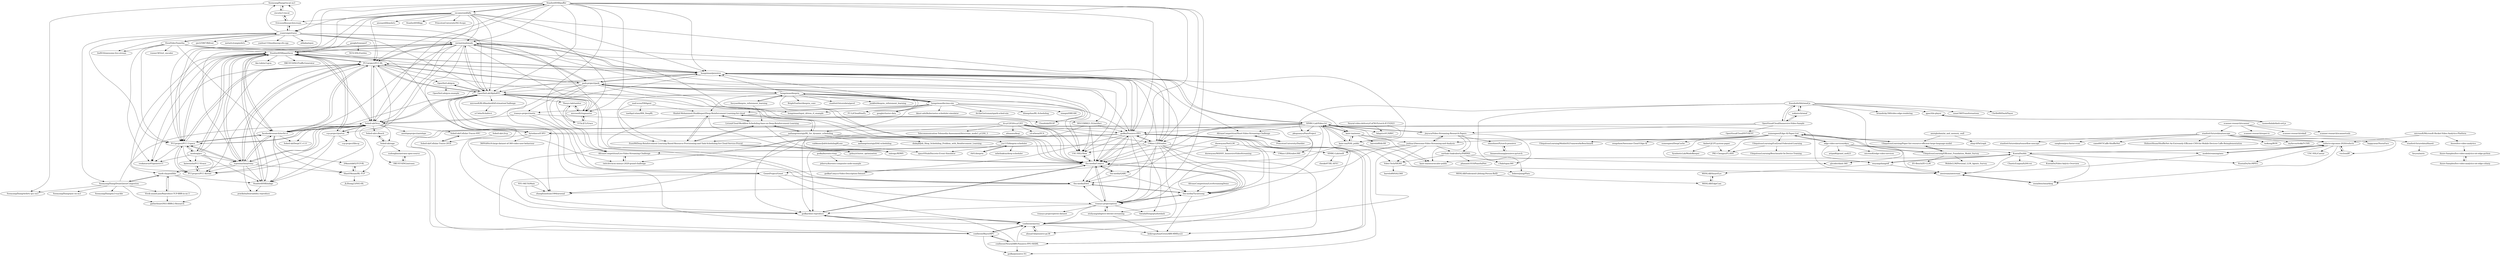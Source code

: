 digraph G {
"ravinet/mahimahi" -> "StanfordSNR/pantheon"
"ravinet/mahimahi" -> "PCCproject/PCC-RL"
"ravinet/mahimahi" -> "hongzimao/pensieve"
"ravinet/mahimahi" -> "OpenNetLab/AlphaRTC"
"ravinet/mahimahi" -> "Soheil-ab/Orca"
"ravinet/mahimahi" -> "microsoft/ringmaster"
"ravinet/mahimahi" -> "facebookresearch/mvfst-rl"
"ravinet/mahimahi" -> "SIGCOMM21-5G/artifact"
"ravinet/mahimahi" -> "ccp-project/portus"
"ravinet/mahimahi" -> "PCCproject/PCC-Uspace"
"ravinet/mahimahi" -> "park-project/park"
"ravinet/mahimahi" -> "tcpexmachina/remy"
"ravinet/mahimahi" -> "USC-NSL/Oboe"
"ravinet/mahimahi" -> "godka/Pensieve-PPO"
"ravinet/mahimahi" -> "bytedance/E3PO"
"godka/kurento-rtmp" -> "jehervy/kurento-composite-node-example"
"godka/kurento-rtmp" -> "thu-media/Comyco"
"yuanrongxi/razor" -> "OpenNetLab/AlphaRTC"
"yuanrongxi/razor" -> "qw225967/Bifrost"
"yuanrongxi/razor" -> "EricssonResearch/scream"
"yuanrongxi/razor" -> "SoonyangZhang/rmcat-ns3"
"yuanrongxi/razor" -> "metartc/yangwebrtc" ["e"=1]
"yuanrongxi/razor" -> "SoonyangZhang/DrainQueueCongestion"
"yuanrongxi/razor" -> "PCCproject/PCC-RL"
"yuanrongxi/razor" -> "PCCproject/PCC-Uspace"
"yuanrongxi/razor" -> "ravinet/mahimahi"
"yuanrongxi/razor" -> "liwf616/awesome-live-stream" ["e"=1]
"yuanrongxi/razor" -> "yanhua133/mediasoup-sfu-cpp" ["e"=1]
"yuanrongxi/razor" -> "alibaba/xquic" ["e"=1]
"yuanrongxi/razor" -> "thu-media/Comyco"
"yuanrongxi/razor" -> "thu-media/Zwei"
"yuanrongxi/razor" -> "KwaiVideoTeam/las"
"excamera/alfalfa" -> "hongzimao/pensieve"
"excamera/alfalfa" -> "OpenNetLab/AlphaRTC"
"excamera/alfalfa" -> "StanfordSNR/puffer"
"excamera/alfalfa" -> "ravinet/mahimahi"
"excamera/alfalfa" -> "aisouard/libwebrtc" ["e"=1]
"excamera/alfalfa" -> "yuanrongxi/razor"
"excamera/alfalfa" -> "StanfordSNR/pantheon"
"excamera/alfalfa" -> "Soheil-ab/Orca"
"excamera/alfalfa" -> "StanfordSNR/gg" ["e"=1]
"excamera/alfalfa" -> "UMass-LIDS/sabre"
"excamera/alfalfa" -> "PCCproject/PCC-RL"
"excamera/alfalfa" -> "PCCproject/PCC-Uspace"
"excamera/alfalfa" -> "microsoft/ringmaster"
"excamera/alfalfa" -> "EricssonResearch/scream"
"excamera/alfalfa" -> "PrincetonUniversity/NG-Scope" ["e"=1]
"SoonyangZhang/DrainQueueCongestion" -> "SoonyangZhang/ns3-tcp-bbr"
"SoonyangZhang/DrainQueueCongestion" -> "Vivek-anand-jain/Reproduce-TCP-BBR-in-ns-3"
"SoonyangZhang/DrainQueueCongestion" -> "mark-claypool/bbr"
"SoonyangZhang/DrainQueueCongestion" -> "SoonyangZhang/quic-on-ns3" ["e"=1]
"SoonyangZhang/DrainQueueCongestion" -> "Soheil-ab/Orca"
"SoonyangZhang/DrainQueueCongestion" -> "gatherheart/NS3-BBRv2-Research"
"SoonyangZhang/DrainQueueCongestion" -> "SoonyangZhang/webrtc-gcc-ns3"
"SINRG-Lab/Video-Lit" -> "kaist-ina/nemo"
"SINRG-Lab/Video-Lit" -> "jinyucn/Video-Streaming-Research-Papers"
"SINRG-Lab/Video-Lit" -> "pkuguanyu/PanoProject"
"SINRG-Lab/Video-Lit" -> "kaist-ina/NAS_public"
"SINRG-Lab/Video-Lit" -> "awstream/awstream"
"SINRG-Lab/Video-Lit" -> "godka/Pensieve-PPO"
"SINRG-Lab/Video-Lit" -> "hongzimao/pensieve"
"SINRG-Lab/Video-Lit" -> "Video-Tech/SR360"
"SINRG-Lab/Video-Lit" -> "AItransCompetition/Short-Video-Streaming-Challenge"
"SINRG-Lab/Video-Lit" -> "AdaptiveVC/SRVC"
"SINRG-Lab/Video-Lit" -> "UMass-LIDS/sabre"
"SINRG-Lab/Video-Lit" -> "junhua-l/Awesome-Video-Streaming-and-Analysis"
"SINRG-Lab/Video-Lit" -> "thu-media/Tiyuntsong"
"SINRG-Lab/Video-Lit" -> "thu-media/Comyco"
"SINRG-Lab/Video-Lit" -> "confiwent/BayesMPC"
"park-project/park" -> "PCCproject/PCC-RL"
"park-project/park" -> "hongzimao/decima-sim"
"park-project/park" -> "hongzimao/input_driven_rl_example"
"park-project/park" -> "thu-media/Comyco"
"park-project/park" -> "hongzimao/pensieve"
"park-project/park" -> "facebookresearch/mvfst-rl"
"park-project/park" -> "godka/Pensieve-PPO"
"park-project/park" -> "Soheil-ab/Orca"
"park-project/park" -> "ravinet/mahimahi"
"park-project/park" -> "StanfordSNR/pantheon"
"park-project/park" -> "transys-project/metis"
"park-project/park" -> "OpenNetLab/AlphaRTC"
"park-project/park" -> "USC-NSL/Oboe"
"park-project/park" -> "hongzimao/deeprm"
"park-project/park" -> "AItransCompetition/Live-Video-Streaming-Challenge"
"StanfordSNR/puffer" -> "hongzimao/pensieve"
"StanfordSNR/puffer" -> "StanfordSNR/pantheon"
"StanfordSNR/puffer" -> "ravinet/mahimahi"
"StanfordSNR/puffer" -> "PCCproject/PCC-RL"
"StanfordSNR/puffer" -> "OpenNetLab/AlphaRTC"
"StanfordSNR/puffer" -> "thu-media/Comyco"
"StanfordSNR/puffer" -> "yuanrongxi/razor"
"StanfordSNR/puffer" -> "excamera/alfalfa"
"StanfordSNR/puffer" -> "UMass-LIDS/sabre"
"StanfordSNR/puffer" -> "microsoft/ringmaster"
"StanfordSNR/puffer" -> "Soheil-ab/Orca"
"StanfordSNR/puffer" -> "PCCproject/PCC-Uspace"
"StanfordSNR/puffer" -> "AItransCompetition/Live-Video-Streaming-Challenge"
"StanfordSNR/puffer" -> "godka/Pensieve-PPO"
"StanfordSNR/puffer" -> "transys-project/pitree"
"vaibkumr/JobSchedulingRLenv" -> "spaceVStab/Discrete-Event-Simulator"
"SoonyangZhang/rmcat-ns3" -> "cisco/ns3-rmcat"
"SoonyangZhang/rmcat-ns3" -> "SoonyangZhang/webrtc-gcc-ns3"
"PCCproject/PCC-Kernel" -> "PCCproject/PCC-Uspace"
"PCCproject/PCC-Kernel" -> "kaiwenzha/PCC-Vivace"
"fraunhoferhhi/omaf.js" -> "nokiatech/omaf"
"fraunhoferhhi/omaf.js" -> "OpenVisualCloud/Immersive-Video-Sample"
"fraunhoferhhi/omaf.js" -> "briandicky/360video-edge-rendering" ["e"=1]
"fraunhoferhhi/omaf.js" -> "gpac/tile-player"
"fraunhoferhhi/omaf.js" -> "yjlcoder/dash-360"
"fraunhoferhhi/omaf.js" -> "pkuguanyu/PanoProject"
"fraunhoferhhi/omaf.js" -> "xmar/360Transformations" ["e"=1]
"fraunhoferhhi/omaf.js" -> "Chrille89/DashPlayer"
"fraunhoferhhi/omaf.js" -> "federerjiang/Plato" ["e"=1]
"mark-claypool/bbr" -> "Vivek-anand-jain/Reproduce-TCP-BBR-in-ns-3"
"mark-claypool/bbr" -> "SoonyangZhang/DrainQueueCongestion"
"mark-claypool/bbr" -> "StanfordSNR/indigo"
"mark-claypool/bbr" -> "gatherheart/NS3-BBRv2-Research"
"itu-p1203/itu-p1203" -> "twitchtv/acm-mmsys-2020-grand-challenge"
"itu-p1203/itu-p1203" -> "thu-media/Comyco"
"itu-p1203/itu-p1203" -> "Telecommunication-Telemedia-Assessment/bitstream_mode3_p1204_3" ["e"=1]
"itu-p1203/itu-p1203" -> "UMass-LIDS/sabre"
"itu-p1203/itu-p1203" -> "thu-media/Tiyuntsong"
"itu-p1203/itu-p1203" -> "confiwent/BayesMPC"
"itu-p1203/itu-p1203" -> "USC-NSL/Oboe"
"itu-p1203/itu-p1203" -> "godka/Pensieve-PPO"
"itu-p1203/itu-p1203" -> "zduanmu/ksqi"
"itu-p1203/itu-p1203" -> "cd-athena/VCA" ["e"=1]
"liucyao/deeprm_reforement_learning" -> "hongzimao/deeprm"
"liucyao/deeprm_reforement_learning" -> "Livioni/Cloud-Workflow-Scheduling-base-on-Deep-Reinforcement-Learning"
"AItransCompetition/LiveStreamingDemo" -> "thu-media/Tiyuntsong"
"modong/pcc" -> "PCCproject/PCC-Uspace"
"modong/pcc" -> "PCCproject/PCC-Kernel"
"modong/pcc" -> "kaiwenzha/PCC-Vivace"
"modong/pcc" -> "venkatarun95/genericCC"
"modong/pcc" -> "StanfordSNR/pantheon"
"modong/pcc" -> "StanfordSNR/indigo"
"modong/pcc" -> "tcpexmachina/remy"
"modong/pcc" -> "PCCproject/PCC-RL"
"cisco/ns3-rmcat" -> "SoonyangZhang/rmcat-ns3"
"cisco/ns3-rmcat" -> "EricssonResearch/scream"
"shinshiner/Pytorch-pensieve" -> "linnaeushuang/pensieve-pytorch"
"ccp-project/portus" -> "ccp-project/libccp"
"ccp-project/portus" -> "StanfordSNR/pantheon"
"ccp-project/portus" -> "StanfordSNR/indigo"
"ccp-project/portus" -> "PCCproject/PCC-Kernel"
"ccp-project/portus" -> "Soheil-ab/Orca"
"nokiatech/omaf" -> "fraunhoferhhi/omaf.js"
"nokiatech/omaf" -> "OpenVisualCloud/Immersive-Video-Sample"
"thu-media/QARC" -> "thu-media/Tiyuntsong"
"thu-media/QARC" -> "thu-media/Comyco"
"thu-media/QARC" -> "thu-media/Zwei"
"thu-media/Tiyuntsong" -> "thu-media/Comyco"
"thu-media/Tiyuntsong" -> "thu-media/Zwei"
"thu-media/Tiyuntsong" -> "bekiroguzhan/GreenABR-MMSys22"
"thu-media/Tiyuntsong" -> "transys-project/pitree"
"thu-media/Comyco" -> "godka/oboe-reproduce"
"thu-media/Comyco" -> "thu-media/Tiyuntsong"
"thu-media/Comyco" -> "thu-media/Zwei"
"thu-media/Comyco" -> "godka/Pensieve-PPO"
"thu-media/Comyco" -> "transys-project/pitree"
"thu-media/Comyco" -> "godka/Comyco-Video-Description-Dataset"
"thu-media/Comyco" -> "USC-NSL/Oboe"
"thu-media/Comyco" -> "thu-media/QARC"
"kaiwenzha/PCC-Vivace" -> "PCCproject/PCC-Kernel"
"PCCproject/PCC-Uspace" -> "PCCproject/PCC-RL"
"PCCproject/PCC-Uspace" -> "PCCproject/PCC-Kernel"
"PCCproject/PCC-Uspace" -> "StanfordSNR/pantheon"
"PCCproject/PCC-Uspace" -> "Soheil-ab/Orca"
"PCCproject/PCC-Uspace" -> "modong/pcc"
"PCCproject/PCC-Uspace" -> "venkatarun95/genericCC"
"PCCproject/PCC-Uspace" -> "facebookresearch/mvfst-rl"
"PCCproject/PCC-Uspace" -> "kaiwenzha/PCC-Vivace"
"PCCproject/PCC-Uspace" -> "tcpexmachina/remy"
"Video-Tech/SR360" -> "federerjiang/Plato" ["e"=1]
"Video-Tech/SR360" -> "barrelo89/SALI360"
"stanford-futuredata/blazeit" -> "favyen/miris"
"NYU-METS/Main" -> "zhanghuanhuan1994/arsenal"
"NYU-METS/Main" -> "godka/oboe-reproduce"
"USC-NSL/Oboe" -> "thu-media/Comyco"
"rh01/deeprm" -> "yxc135/deeprm-scheduler"
"AItransCompetition/Live-Video-Streaming-Challenge" -> "twitchtv/acm-mmsys-2020-grand-challenge"
"AItransCompetition/Live-Video-Streaming-Challenge" -> "thu-media/Comyco"
"viscloud/ff" -> "reducto-sigcomm-2020/reducto"
"UMass-LIDS/sabre" -> "godka/Pensieve-PPO"
"UMass-LIDS/sabre" -> "USC-NSL/Oboe"
"UMass-LIDS/sabre" -> "thu-media/Comyco"
"UMass-LIDS/sabre" -> "bekiroguzhan/GreenABR-MMSys22"
"UMass-LIDS/sabre" -> "AItransCompetition/Live-Video-Streaming-Challenge"
"UMass-LIDS/sabre" -> "UMass-LIDS/sabre360"
"UMass-LIDS/sabre" -> "thu-media/Tiyuntsong"
"UMass-LIDS/sabre" -> "transys-project/pitree"
"UMass-LIDS/sabre" -> "ntsliyang/adaptive-bitrate-streaming"
"UMass-LIDS/sabre" -> "thu-media/Zwei"
"UMass-LIDS/sabre" -> "godka/oboe-reproduce"
"UMass-LIDS/sabre" -> "confiwent/merina"
"transys-project/pitree" -> "thu-media/Tiyuntsong"
"transys-project/pitree" -> "godka/oboe-reproduce"
"transys-project/pitree" -> "transys-project/pitree-dataset"
"transys-project/pitree" -> "thu-media/Comyco"
"transys-project/pitree" -> "confiwent/merina"
"transys-project/pitree" -> "ntsliyang/adaptive-bitrate-streaming"
"transys-project/pitree" -> "thu-media/Zwei"
"transys-project/pitree" -> "SatadalSengupta/hotdash"
"Vivek-anand-jain/Reproduce-TCP-BBR-in-ns-3" -> "gatherheart/NS3-BBRv2-Research"
"Vivek-anand-jain/Reproduce-TCP-BBR-in-ns-3" -> "mark-claypool/bbr"
"PCCproject/PCC-RL" -> "Soheil-ab/Orca"
"PCCproject/PCC-RL" -> "StanfordSNR/pantheon"
"PCCproject/PCC-RL" -> "PCCproject/PCC-Uspace"
"PCCproject/PCC-RL" -> "StanfordSNR/indigo"
"PCCproject/PCC-RL" -> "facebookresearch/mvfst-rl"
"PCCproject/PCC-RL" -> "OpenNetLab/AlphaRTC"
"PCCproject/PCC-RL" -> "PCCproject/PCC-Kernel"
"PCCproject/PCC-RL" -> "tcpexmachina/remy"
"PCCproject/PCC-RL" -> "ravinet/mahimahi"
"PCCproject/PCC-RL" -> "park-project/park"
"PCCproject/PCC-RL" -> "Sharif-Rezaie/RL-TCP"
"PCCproject/PCC-RL" -> "hongzimao/pensieve"
"PCCproject/PCC-RL" -> "thu-media/Comyco"
"PCCproject/PCC-RL" -> "venkatarun95/genericCC"
"PCCproject/PCC-RL" -> "OpenNetLab/gym"
"awstream/awstream" -> "zxxia/benchmarking"
"kaist-ina/NAS_public" -> "kaist-ina/nemo"
"kaist-ina/NAS_public" -> "kaist-ina/neuroscaler-public"
"kaist-ina/NAS_public" -> "awstream/awstream"
"kaist-ina/NAS_public" -> "thu-media/Comyco"
"kaist-ina/NAS_public" -> "SINRG-Lab/Video-Lit"
"Soheil-ab/c2tcp" -> "Soheil-ab/Cellular-Traces-2018"
"Soheil-ab/Cellular-Traces-2018" -> "Soheil-ab/Cellular-Traces-NYC"
"ntsliyang/adaptive-bitrate-streaming" -> "transys-project/pitree"
"ntsliyang/adaptive-bitrate-streaming" -> "bekiroguzhan/GreenABR-MMSys22"
"pkuguanyu/PanoProject" -> "UMass-LIDS/sabre360"
"KuntaiDu/dds" -> "reducto-sigcomm-2020/reducto"
"KuntaiDu/dds" -> "KuntaiDu/AccMPEG"
"KuntaiDu/dds" -> "zxxia/benchmarking"
"KuntaiDu/dds" -> "awstream/awstream"
"KuntaiDu/dds" -> "KuntaiDu/Video-Aalytic-Overview"
"KuntaiDu/dds" -> "wuyangzhang/elf"
"KuntaiDu/dds" -> "ChaoticEnigma/h264-roi"
"KuntaiDu/dds" -> "kaist-ina/neuroscaler-public"
"zxxia/benchmarking" -> "awstream/awstream"
"google/transperf" -> "NUS-SNL/Gordon"
"google/transperf" -> "StanfordSNR/pantheon"
"KwaiVideoTeam/las" -> "StanfordSNR/pantheon"
"KwaiVideoTeam/las" -> "venkatarun95/genericCC"
"KwaiVideoTeam/las" -> "PCCproject/PCC-Uspace"
"KwaiVideoTeam/las" -> "liwf616/awesome-live-stream" ["e"=1]
"KwaiVideoTeam/las" -> "twitchtv/acm-mmsys-2020-grand-challenge"
"KwaiVideoTeam/las" -> "yuanrongxi/razor"
"KwaiVideoTeam/las" -> "UMass-LIDS/sabre"
"KwaiVideoTeam/las" -> "facebookresearch/mvfst-rl"
"KwaiVideoTeam/las" -> "runner365/srt_encoder" ["e"=1]
"EricssonResearch/scream" -> "cisco/ns3-rmcat"
"EricssonResearch/scream" -> "yuanrongxi/razor"
"EricssonResearch/scream" -> "SoonyangZhang/rmcat-ns3"
"EricssonResearch/scream" -> "OpenNetLab/AlphaRTC"
"facebookresearch/mvfst-rl" -> "StanfordSNR/pantheon"
"facebookresearch/mvfst-rl" -> "Soheil-ab/Orca"
"facebookresearch/mvfst-rl" -> "PCCproject/PCC-RL"
"facebookresearch/mvfst-rl" -> "20kaushik02/TCP-RL"
"facebookresearch/mvfst-rl" -> "PCCproject/PCC-Uspace"
"facebookresearch/mvfst-rl" -> "Soheil-ab/DeepCC.v1.0"
"facebookresearch/mvfst-rl" -> "Sharif-Rezaie/RL-TCP"
"facebookresearch/mvfst-rl" -> "StanfordSNR/indigo"
"facebookresearch/mvfst-rl" -> "tcpexmachina/remy"
"thu-media/Zwei" -> "thu-media/Tiyuntsong"
"thu-media/Zwei" -> "zhanghuanhuan1994/arsenal"
"Sharif-Rezaie/RL-TCP" -> "20kaushik02/TCP-RL"
"Sharif-Rezaie/RL-TCP" -> "JLZhong23/NS3-RL"
"Shahid-Mohammed-Shaikbepari/Deep-Reinforcement-Learning-for-cloud" -> "Zuox99/Deep-Reinforcement-Learning-Based-Resource-Provisioning-and-Task-Scheduling-for-Cloud-Service-Provid"
"Shahid-Mohammed-Shaikbepari/Deep-Reinforcement-Learning-for-cloud" -> "Livioni/Cloud-Workflow-Scheduling-base-on-Deep-Reinforcement-Learning"
"Shahid-Mohammed-Shaikbepari/Deep-Reinforcement-Learning-for-cloud" -> "zahragc/RDWS"
"Shahid-Mohammed-Shaikbepari/Deep-Reinforcement-Learning-for-cloud" -> "nathangrinsztajn/RL_for_dynamic_scheduling"
"Shahid-Mohammed-Shaikbepari/Deep-Reinforcement-Learning-for-cloud" -> "gohsyi/cluster_optimization"
"Shahid-Mohammed-Shaikbepari/Deep-Reinforcement-Learning-for-cloud" -> "Cloudslab/DLSF" ["e"=1]
"godka/Pensieve-PPO" -> "godka/oboe-reproduce"
"godka/Pensieve-PPO" -> "thu-media/Comyco"
"godka/Pensieve-PPO" -> "thu-media/Zwei"
"godka/Pensieve-PPO" -> "confiwent/merina"
"godka/Pensieve-PPO" -> "ahmad-hl/pensieve-py38"
"godka/Pensieve-PPO" -> "confiwent/NeuralABR-Pensieve-PPO-MAML"
"godka/Pensieve-PPO" -> "UMass-LIDS/sabre"
"godka/Pensieve-PPO" -> "USC-NSL/Oboe"
"godka/Pensieve-PPO" -> "confiwent/BayesMPC"
"godka/Pensieve-PPO" -> "zhanghuanhuan1994/arsenal"
"godka/Pensieve-PPO" -> "godka/Comyco-Video-Description-Dataset"
"godka/Pensieve-PPO" -> "godka/pensieve-5G"
"godka/Pensieve-PPO" -> "transys-project/pitree"
"godka/Pensieve-PPO" -> "thu-media/Tiyuntsong"
"godka/Pensieve-PPO" -> "SatadalSengupta/hotdash"
"Soheil-ab/Cellular-Traces-NYC" -> "Soheil-ab/Cellular-Traces-2018"
"Soheil-ab/Orca" -> "PCCproject/PCC-RL"
"Soheil-ab/Orca" -> "StanfordSNR/pantheon"
"Soheil-ab/Orca" -> "facebookresearch/mvfst-rl"
"Soheil-ab/Orca" -> "PCCproject/PCC-Uspace"
"Soheil-ab/Orca" -> "Soheil-ab/DeepCC.v1.0"
"Soheil-ab/Orca" -> "Soheil-ab/sage"
"Soheil-ab/Orca" -> "Soheil-ab/ccBench"
"Soheil-ab/Orca" -> "tcpexmachina/remy"
"Soheil-ab/Orca" -> "StanfordSNR/indigo"
"Soheil-ab/Orca" -> "PCCproject/PCC-Kernel"
"Soheil-ab/Orca" -> "Soheil-ab/Cellular-Traces-NYC"
"Soheil-ab/Orca" -> "OpenNetLab/AlphaRTC"
"Soheil-ab/Orca" -> "antelopeproject/antelope"
"Soheil-ab/Orca" -> "ccp-project/portus"
"hongzimao/decima-sim" -> "park-project/park"
"hongzimao/decima-sim" -> "hongzimao/deeprm"
"hongzimao/decima-sim" -> "FC-Li/CloudSimPy" ["e"=1]
"hongzimao/decima-sim" -> "nathangrinsztajn/RL_for_dynamic_scheduling"
"hongzimao/decima-sim" -> "hkust-adsl/kubernetes-scheduler-simulator" ["e"=1]
"hongzimao/decima-sim" -> "ArchieGertsman/spark-sched-sim" ["e"=1]
"hongzimao/decima-sim" -> "Cloudslab/DLSF" ["e"=1]
"hongzimao/decima-sim" -> "hliangzhao/RL-Scheduling"
"hongzimao/decima-sim" -> "hongzimao/input_driven_rl_example"
"hongzimao/decima-sim" -> "xiangni/DREAM"
"hongzimao/decima-sim" -> "google/cluster-data" ["e"=1]
"hongzimao/decima-sim" -> "transys-project/metis"
"hongzimao/decima-sim" -> "Shahid-Mohammed-Shaikbepari/Deep-Reinforcement-Learning-for-cloud"
"hongzimao/decima-sim" -> "hongzimao/pensieve"
"microsoft/Microsoft-Rocket-Video-Analytics-Platform" -> "Azure/live-video-analytics"
"microsoft/Microsoft-Rocket-Video-Analytics-Platform" -> "reducto-sigcomm-2020/reducto"
"linnaeushuang/pensieve-pytorch" -> "shinshiner/Pytorch-pensieve"
"yxc135/deeprm-scheduler" -> "rh01/deeprm"
"yxc135/deeprm-scheduler" -> "spaceVStab/Discrete-Event-Simulator"
"yxc135/deeprm-scheduler" -> "mfatihaktas/deep-scheduler"
"kaist-ina/nemo" -> "kaist-ina/NAS_public"
"kaist-ina/nemo" -> "SINRG-Lab/Video-Lit"
"kaist-ina/nemo" -> "kaist-ina/neuroscaler-public"
"kaist-ina/nemo" -> "reducto-sigcomm-2020/reducto"
"kaist-ina/nemo" -> "barrelo89/dcSR"
"OpenVisualCloud/Immersive-Video-Sample" -> "nokiatech/omaf"
"OpenVisualCloud/Immersive-Video-Sample" -> "fraunhoferhhi/omaf.js"
"OpenVisualCloud/Immersive-Video-Sample" -> "jinyucn/Video-Streaming-Research-Papers"
"OpenVisualCloud/Immersive-Video-Sample" -> "bytedance/E3PO"
"OpenVisualCloud/Immersive-Video-Sample" -> "OpenVisualCloud/SVT-HEVC" ["e"=1]
"twitchtv/acm-mmsys-2020-grand-challenge" -> "AItransCompetition/Live-Video-Streaming-Challenge"
"modelstreaming/ams" -> "awstream/awstream"
"modelstreaming/ams" -> "reducto-sigcomm-2020/reducto"
"reducto-sigcomm-2020/reducto" -> "KuntaiDu/dds"
"reducto-sigcomm-2020/reducto" -> "viscloud/ff"
"reducto-sigcomm-2020/reducto" -> "modelstreaming/ams"
"reducto-sigcomm-2020/reducto" -> "KuntaiDu/AccMPEG"
"reducto-sigcomm-2020/reducto" -> "USC-NSL/Caesar"
"reducto-sigcomm-2020/reducto" -> "zxxia/benchmarking"
"Azure/live-video-analytics" -> "Azure-Samples/live-video-analytics-iot-edge-python"
"sarthak-chakraborty/PARIMA" -> "phananh1010/PanoSalNet" ["e"=1]
"sarthak-chakraborty/PARIMA" -> "yjlcoder/dash-360"
"sarthak-chakraborty/PARIMA" -> "c3lab/tapas360"
"sarthak-chakraborty/PARIMA" -> "Video-Tech/SR360"
"transys-project/metis" -> "transys-project/pitree"
"transys-project/metis" -> "Soheil-ab/Orca"
"transys-project/metis" -> "GenetProject/Genet"
"transys-project/metis" -> "SIGCOMM21-5G/artifact"
"Azure-Samples/live-video-analytics-iot-edge-python" -> "Azure-Samples/live-video-analytics-iot-edge-csharp"
"Azure-Samples/live-video-analytics-iot-edge-csharp" -> "Azure-Samples/live-video-analytics-iot-edge-python"
"xumengwei/Edge-AI-Paper-List" -> "UbiquitousLearning/Paper-list-resource-efficient-large-language-model"
"xumengwei/Edge-AI-Paper-List" -> "UbiquitousLearning/End2end-Federated-Learning"
"xumengwei/Edge-AI-Paper-List" -> "edge-video-services/ekya"
"xumengwei/Edge-AI-Paper-List" -> "wuyangzhang/elf"
"xumengwei/Edge-AI-Paper-List" -> "UbiquitousLearning/MobileDLFrameworksBenchmark"
"xumengwei/Edge-AI-Paper-List" -> "UbiquitousLearning/Efficient_Foundation_Model_Survey"
"xumengwei/Edge-AI-Paper-List" -> "junhua-l/Awesome-Video-Streaming-and-Analysis"
"xumengwei/Edge-AI-Paper-List" -> "PKU-Chengxu/FLASH"
"xumengwei/Edge-AI-Paper-List" -> "swagshaw/Awesome-Cloud-Edge-AI"
"xumengwei/Edge-AI-Paper-List" -> "xumengwei/DeepCache"
"UbiquitousLearning/End2end-Federated-Learning" -> "UbiquitousLearning/Benchmark-On-Device-Training"
"UbiquitousLearning/End2end-Federated-Learning" -> "PKU-Chengxu/FLASH"
"MSNLAB/SmartEye" -> "MSNLAB/EdgeCam"
"confiwent/NeuralABR-Pensieve-PPO-MAML" -> "confiwent/BayesMPC"
"confiwent/NeuralABR-Pensieve-PPO-MAML" -> "confiwent/merina"
"confiwent/NeuralABR-Pensieve-PPO-MAML" -> "godka/pensieve-5G"
"confiwent/NeuralABR-Pensieve-PPO-MAML" -> "godka/Pensieve-PPO"
"confiwent/NeuralABR-Pensieve-PPO-MAML" -> "godka/oboe-reproduce"
"confiwent/BayesMPC" -> "confiwent/NeuralABR-Pensieve-PPO-MAML"
"confiwent/BayesMPC" -> "confiwent/merina"
"confiwent/BayesMPC" -> "godka/pensieve-5G"
"confiwent/BayesMPC" -> "godka/oboe-reproduce"
"amirgholami/ai_and_memory_wall" -> "UbiquitousLearning/Paper-list-resource-efficient-large-language-model"
"amirgholami/ai_and_memory_wall" -> "zhiqi-0/PaGraph" ["e"=1]
"jinyucn/Video-Streaming-Research-Papers" -> "junhua-l/Awesome-Video-Streaming-and-Analysis"
"jinyucn/Video-Streaming-Research-Papers" -> "SINRG-Lab/Video-Lit"
"jinyucn/Video-Streaming-Research-Papers" -> "sarthak-chakraborty/PARIMA"
"jinyucn/Video-Streaming-Research-Papers" -> "shinshiner/Pytorch-pensieve"
"jinyucn/Video-Streaming-Research-Papers" -> "kaist-ina/neuroscaler-public"
"jinyucn/Video-Streaming-Research-Papers" -> "c3lab/tapas360"
"Zuox99/Deep-Reinforcement-Learning-Based-Resource-Provisioning-and-Task-Scheduling-for-Cloud-Service-Provid" -> "Shahid-Mohammed-Shaikbepari/Deep-Reinforcement-Learning-for-cloud"
"Zuox99/Deep-Reinforcement-Learning-Based-Resource-Provisioning-and-Task-Scheduling-for-Cloud-Service-Provid" -> "zahragc/RDWS"
"Zuox99/Deep-Reinforcement-Learning-Based-Resource-Provisioning-and-Task-Scheduling-for-Cloud-Service-Provid" -> "Livioni/Cloud-Workflow-Scheduling-base-on-Deep-Reinforcement-Learning"
"Zuox99/Deep-Reinforcement-Learning-Based-Resource-Provisioning-and-Task-Scheduling-for-Cloud-Service-Provid" -> "gohsyi/cluster_optimization"
"OpenNetLab/AlphaRTC" -> "OpenNetLab/gym"
"OpenNetLab/AlphaRTC" -> "microsoft/ringmaster"
"OpenNetLab/AlphaRTC" -> "thu-media/Comyco"
"OpenNetLab/AlphaRTC" -> "godka/oboe-reproduce"
"OpenNetLab/AlphaRTC" -> "GenetProject/Genet"
"OpenNetLab/AlphaRTC" -> "PCCproject/PCC-RL"
"OpenNetLab/AlphaRTC" -> "Soheil-ab/Orca"
"OpenNetLab/AlphaRTC" -> "Thesys-lab/tambur"
"OpenNetLab/AlphaRTC" -> "zhanghuanhuan1994/arsenal"
"OpenNetLab/AlphaRTC" -> "microsoft/RL4BandwidthEstimationChallenge"
"OpenNetLab/AlphaRTC" -> "godka/Pensieve-PPO"
"OpenNetLab/AlphaRTC" -> "bytedance/E3PO"
"OpenNetLab/AlphaRTC" -> "thu-media/Zwei"
"OpenNetLab/AlphaRTC" -> "confiwent/merina"
"OpenNetLab/AlphaRTC" -> "ravinet/mahimahi"
"Neural-video-delivery/CaFM-Pytorch-ICCV2021" -> "kaist-ina/NAS_public"
"Neural-video-delivery/CaFM-Pytorch-ICCV2021" -> "AdaptiveVC/SRVC"
"nathangrinsztajn/RL_for_dynamic_scheduling" -> "Shahid-Mohammed-Shaikbepari/Deep-Reinforcement-Learning-for-cloud"
"nathangrinsztajn/RL_for_dynamic_scheduling" -> "Livioni/Cloud-Workflow-Scheduling-base-on-Deep-Reinforcement-Learning"
"nathangrinsztajn/RL_for_dynamic_scheduling" -> "zahragc/RDWS"
"nathangrinsztajn/RL_for_dynamic_scheduling" -> "nathangrinsztajn/DAG-scheduling"
"nathangrinsztajn/RL_for_dynamic_scheduling" -> "Zuox99/Deep-Reinforcement-Learning-Based-Resource-Provisioning-and-Task-Scheduling-for-Cloud-Service-Provid"
"nathangrinsztajn/RL_for_dynamic_scheduling" -> "dmksjfl/Job_Shop_Scheduling_Problem_with_Reinforcement_Learning" ["e"=1]
"nathangrinsztajn/RL_for_dynamic_scheduling" -> "yxc135/deeprm-scheduler"
"wuyangzhang/elf" -> "KuntaiDu/dds"
"wuyangzhang/elf" -> "awstream/awstream"
"wuyangzhang/elf" -> "MSNLAB/SmartEye"
"OpenNetLab/gym" -> "OpenNetLab/AlphaRTC"
"OpenNetLab/gym" -> "OpenNetLab/gym-example"
"SIGCOMM21-5G/artifact" -> "godka/oboe-reproduce"
"SIGCOMM21-5G/artifact" -> "USC-NSL/Oboe"
"SIGCOMM21-5G/artifact" -> "thu-media/Comyco"
"SIGCOMM21-5G/artifact" -> "godka/Pensieve-PPO"
"gpac/tile-player" -> "tnomedialab/dash-srd.js"
"MSNLAB/Federated-Lifelong-Person-ReID" -> "MSNLAB/EdgeCam"
"20kaushik02/TCP-RL" -> "Sharif-Rezaie/RL-TCP"
"AmberLJC/FLsystem-paper" -> "SymbioticLab/ModelKeeper" ["e"=1]
"AmberLJC/FLsystem-paper" -> "PKU-Chengxu/FLASH"
"AItransCompetition/Short-Video-Streaming-Challenge" -> "PrincetonUniversity/Dashlet"
"AItransCompetition/Short-Video-Streaming-Challenge" -> "thu-media/Comyco"
"ahmad-hl/pensieve-py38" -> "confiwent/merina"
"mail-ecnu/VMAgent" -> "Zuox99/Deep-Reinforcement-Learning-Based-Resource-Provisioning-and-Task-Scheduling-for-Cloud-Service-Provid"
"mail-ecnu/VMAgent" -> "Shahid-Mohammed-Shaikbepari/Deep-Reinforcement-Learning-for-cloud"
"mail-ecnu/VMAgent" -> "tawfiqul-islam/RM_DeepRL"
"edge-video-services/ekya" -> "modelstreaming/ams"
"edge-video-services/ekya" -> "artpad6/gemel_nsdi23" ["e"=1]
"edge-video-services/ekya" -> "microsoft/edge-video-services"
"edge-video-services/ekya" -> "awstream/awstream"
"edge-video-services/ekya" -> "wuyangzhang/elf"
"edge-video-services/ekya" -> "KuntaiDu/dds"
"edge-video-services/ekya" -> "xumengwei/Edge-AI-Paper-List"
"Livioni/Cloud-Workflow-Scheduling-base-on-Deep-Reinforcement-Learning" -> "Shahid-Mohammed-Shaikbepari/Deep-Reinforcement-Learning-for-cloud"
"Livioni/Cloud-Workflow-Scheduling-base-on-Deep-Reinforcement-Learning" -> "zahragc/RDWS"
"Livioni/Cloud-Workflow-Scheduling-base-on-Deep-Reinforcement-Learning" -> "Zuox99/Deep-Reinforcement-Learning-Based-Resource-Provisioning-and-Task-Scheduling-for-Cloud-Service-Provid"
"Livioni/Cloud-Workflow-Scheduling-base-on-Deep-Reinforcement-Learning" -> "nathangrinsztajn/RL_for_dynamic_scheduling"
"Thesys-lab/tambur" -> "microsoft/ringmaster"
"Thesys-lab/tambur" -> "UChi-JCL/Grace"
"GenetProject/Genet" -> "godka/oboe-reproduce"
"GenetProject/Genet" -> "thu-media/Zwei"
"GenetProject/Genet" -> "confiwent/merina"
"SINRG-Lab/swift" -> "chenke97/RL-AFEC"
"godka/oboe-reproduce" -> "confiwent/merina"
"godka/oboe-reproduce" -> "thu-media/Comyco"
"MSNLAB/EdgeCam" -> "MSNLAB/SmartEye"
"confiwent/merina" -> "godka/oboe-reproduce"
"confiwent/merina" -> "confiwent/BayesMPC"
"confiwent/merina" -> "bekiroguzhan/GreenABR-MMSys22"
"confiwent/merina" -> "ahmad-hl/pensieve-py38"
"StanfordSNR/pantheon" -> "Soheil-ab/Orca"
"StanfordSNR/pantheon" -> "PCCproject/PCC-RL"
"StanfordSNR/pantheon" -> "facebookresearch/mvfst-rl"
"StanfordSNR/pantheon" -> "PCCproject/PCC-Uspace"
"StanfordSNR/pantheon" -> "StanfordSNR/indigo"
"StanfordSNR/pantheon" -> "ravinet/mahimahi"
"StanfordSNR/pantheon" -> "ccp-project/portus"
"StanfordSNR/pantheon" -> "tcpexmachina/remy"
"StanfordSNR/pantheon" -> "venkatarun95/genericCC"
"StanfordSNR/pantheon" -> "PCCproject/PCC-Kernel"
"StanfordSNR/pantheon" -> "hongzimao/pensieve"
"StanfordSNR/pantheon" -> "modong/pcc"
"StanfordSNR/pantheon" -> "mark-claypool/bbr"
"StanfordSNR/pantheon" -> "tkn-tub/ns3-gym" ["e"=1]
"StanfordSNR/pantheon" -> "HKUST-SING/TrafficGenerator" ["e"=1]
"junhua-l/Awesome-Video-Streaming-and-Analysis" -> "confiwent/merina"
"junhua-l/Awesome-Video-Streaming-and-Analysis" -> "SINRG-Lab/swift"
"junhua-l/Awesome-Video-Streaming-and-Analysis" -> "jinyucn/Video-Streaming-Research-Papers"
"junhua-l/Awesome-Video-Streaming-and-Analysis" -> "transys-project/pitree"
"junhua-l/Awesome-Video-Streaming-and-Analysis" -> "sarthak-chakraborty/PARIMA"
"junhua-l/Awesome-Video-Streaming-and-Analysis" -> "Video-Tech/SR360"
"PrincetonUniversity/Dashlet" -> "AItransCompetition/Short-Video-Streaming-Challenge"
"tnomedialab/dash-srd.js" -> "gpac/tile-player"
"UbiquitousLearning/Paper-list-resource-efficient-large-language-model" -> "xumengwei/Edge-AI-Paper-List"
"UbiquitousLearning/Paper-list-resource-efficient-large-language-model" -> "UbiquitousLearning/Efficient_Foundation_Model_Survey"
"scanner-research/scanner" -> "scanner-research/rekall"
"scanner-research/scanner" -> "scanner-research/scannertools"
"scanner-research/scanner" -> "stanford-futuredata/noscope"
"scanner-research/scanner" -> "scanner-research/esper-tv"
"microsoft/ringmaster" -> "Thesys-lab/tambur"
"microsoft/ringmaster" -> "UChi-JCL/Grace"
"microsoft/ringmaster" -> "OpenNetLab/AlphaRTC"
"tcpexmachina/remy" -> "StanfordSNR/indigo"
"tcpexmachina/remy" -> "Soheil-ab/Orca"
"tcpexmachina/remy" -> "StanfordSNR/pantheon"
"tcpexmachina/remy" -> "PCCproject/PCC-RL"
"tcpexmachina/remy" -> "facebookresearch/mvfst-rl"
"tcpexmachina/remy" -> "PCCproject/PCC-Uspace"
"tcpexmachina/remy" -> "pratiksha/learnability-reproduce"
"tcpexmachina/remy" -> "PCCproject/PCC-Kernel"
"tcpexmachina/remy" -> "Sharif-Rezaie/RL-TCP"
"tcpexmachina/remy" -> "mark-claypool/bbr"
"microsoft/RL4BandwidthEstimationChallenge" -> "n13eho/Schaferct"
"Soheil-ab/ccBench" -> "Soheil-ab/sage"
"Soheil-ab/sage" -> "Soheil-ab/ccBench"
"Soheil-ab/sage" -> "HKUST-SING/astraea"
"Soheil-ab/sage" -> "xudongliao/astraea-open-source"
"bytedance/E3PO" -> "zhanghuanhuan1994/arsenal"
"bytedance/E3PO" -> "360VidStr/A-large-dataset-of-360-video-user-behaviour"
"bytedance/E3PO" -> "thu-media/Comyco"
"duowuyms/NetLLM" -> "duowuyms/MANSY_ImmersiveVideoStreaming"
"duowuyms/NetLLM" -> "GenetProject/Genet"
"duowuyms/NetLLM" -> "SINRG-Lab/swift"
"hongzimao/deeprm" -> "hongzimao/decima-sim"
"hongzimao/deeprm" -> "liucyao/deeprm_reforement_learning"
"hongzimao/deeprm" -> "FC-Li/CloudSimPy" ["e"=1]
"hongzimao/deeprm" -> "BrightFeather/deeprm_conv"
"hongzimao/deeprm" -> "park-project/park"
"hongzimao/deeprm" -> "Shahid-Mohammed-Shaikbepari/Deep-Reinforcement-Learning-for-cloud"
"hongzimao/deeprm" -> "hongzimao/pensieve"
"hongzimao/deeprm" -> "stanford-futuredata/gavel" ["e"=1]
"hongzimao/deeprm" -> "Zuox99/Deep-Reinforcement-Learning-Based-Resource-Provisioning-and-Task-Scheduling-for-Cloud-Service-Provid"
"hongzimao/deeprm" -> "junkfei/deeprm_reforement_learning"
"hongzimao/deeprm" -> "Cloudslab/DLSF" ["e"=1]
"hongzimao/deeprm" -> "google/cluster-data" ["e"=1]
"hongzimao/deeprm" -> "yxc135/deeprm-scheduler"
"UbiquitousLearning/Efficient_Foundation_Model_Survey" -> "UbiquitousLearning/Paper-list-resource-efficient-large-language-model"
"UbiquitousLearning/Efficient_Foundation_Model_Survey" -> "xumengwei/Edge-AI-Paper-List"
"UbiquitousLearning/Efficient_Foundation_Model_Survey" -> "MobileLLM/Personal_LLM_Agents_Survey" ["e"=1]
"UbiquitousLearning/Efficient_Foundation_Model_Survey" -> "ZO-Bench/ZO-LLM" ["e"=1]
"HKUST-SING/astraea" -> "xudongliao/astraea-open-source"
"UChi-JCL/Grace" -> "Thesys-lab/tambur"
"UChi-JCL/Grace" -> "microsoft/ringmaster"
"stanford-futuredata/noscope" -> "stanford-futuredata/tensorflow-noscope"
"stanford-futuredata/noscope" -> "stanford-futuredata/blazeit"
"stanford-futuredata/noscope" -> "sanghoon/pva-faster-rcnn" ["e"=1]
"stanford-futuredata/noscope" -> "reducto-sigcomm-2020/reducto"
"stanford-futuredata/noscope" -> "camel007/Caffe-ShuffleNet" ["e"=1]
"stanford-futuredata/noscope" -> "HolmesShuan/ShuffleNet-An-Extremely-Efficient-CNN-for-Mobile-Devices-Caffe-Reimplementation" ["e"=1]
"stanford-futuredata/noscope" -> "taokong/RON" ["e"=1]
"stanford-futuredata/noscope" -> "viscloud/ff"
"stanford-futuredata/noscope" -> "myfavouritekk/T-CNN" ["e"=1]
"stanford-futuredata/noscope" -> "happynear/NormFace" ["e"=1]
"StanfordSNR/indigo" -> "StanfordSNR/pantheon"
"StanfordSNR/indigo" -> "pratiksha/learnability-reproduce"
"xudongliao/astraea-open-source" -> "HKUST-SING/astraea"
"hongzimao/pensieve" -> "godka/Pensieve-PPO"
"hongzimao/pensieve" -> "ravinet/mahimahi"
"hongzimao/pensieve" -> "PCCproject/PCC-RL"
"hongzimao/pensieve" -> "thu-media/Comyco"
"hongzimao/pensieve" -> "kaist-ina/NAS_public"
"hongzimao/pensieve" -> "SINRG-Lab/Video-Lit"
"hongzimao/pensieve" -> "UMass-LIDS/sabre"
"hongzimao/pensieve" -> "StanfordSNR/pantheon"
"hongzimao/pensieve" -> "USC-NSL/Oboe"
"hongzimao/pensieve" -> "OpenNetLab/AlphaRTC"
"hongzimao/pensieve" -> "park-project/park"
"hongzimao/pensieve" -> "AItransCompetition/Short-Video-Streaming-Challenge"
"hongzimao/pensieve" -> "AItransCompetition/Live-Video-Streaming-Challenge"
"hongzimao/pensieve" -> "kaist-ina/nemo"
"hongzimao/pensieve" -> "thu-media/QARC"
"ravinet/mahimahi" ["l"="63.264,-13.343"]
"StanfordSNR/pantheon" ["l"="63.261,-13.309"]
"PCCproject/PCC-RL" ["l"="63.264,-13.327"]
"hongzimao/pensieve" ["l"="63.264,-13.37"]
"OpenNetLab/AlphaRTC" ["l"="63.283,-13.367"]
"Soheil-ab/Orca" ["l"="63.274,-13.302"]
"microsoft/ringmaster" ["l"="63.31,-13.363"]
"facebookresearch/mvfst-rl" ["l"="63.244,-13.301"]
"SIGCOMM21-5G/artifact" ["l"="63.239,-13.386"]
"ccp-project/portus" ["l"="63.26,-13.277"]
"PCCproject/PCC-Uspace" ["l"="63.249,-13.315"]
"park-project/park" ["l"="63.229,-13.348"]
"tcpexmachina/remy" ["l"="63.26,-13.291"]
"USC-NSL/Oboe" ["l"="63.249,-13.379"]
"godka/Pensieve-PPO" ["l"="63.258,-13.401"]
"bytedance/E3PO" ["l"="63.288,-13.419"]
"godka/kurento-rtmp" ["l"="63.188,-13.44"]
"jehervy/kurento-composite-node-example" ["l"="63.158,-13.461"]
"thu-media/Comyco" ["l"="63.266,-13.39"]
"yuanrongxi/razor" ["l"="63.305,-13.338"]
"qw225967/Bifrost" ["l"="63.369,-13.338"]
"EricssonResearch/scream" ["l"="63.336,-13.326"]
"SoonyangZhang/rmcat-ns3" ["l"="63.351,-13.305"]
"metartc/yangwebrtc" ["l"="63.47,-14.141"]
"SoonyangZhang/DrainQueueCongestion" ["l"="63.327,-13.279"]
"liwf616/awesome-live-stream" ["l"="63.47,-14.078"]
"yanhua133/mediasoup-sfu-cpp" ["l"="63.428,-14.135"]
"alibaba/xquic" ["l"="-10.879,-4.47"]
"thu-media/Zwei" ["l"="63.278,-13.397"]
"KwaiVideoTeam/las" ["l"="63.246,-13.337"]
"excamera/alfalfa" ["l"="63.297,-13.32"]
"StanfordSNR/puffer" ["l"="63.284,-13.352"]
"aisouard/libwebrtc" ["l"="63.339,-14.102"]
"StanfordSNR/gg" ["l"="63.452,-12.499"]
"UMass-LIDS/sabre" ["l"="63.277,-13.388"]
"PrincetonUniversity/NG-Scope" ["l"="52.457,4.022"]
"SoonyangZhang/ns3-tcp-bbr" ["l"="63.355,-13.25"]
"Vivek-anand-jain/Reproduce-TCP-BBR-in-ns-3" ["l"="63.318,-13.257"]
"mark-claypool/bbr" ["l"="63.302,-13.273"]
"SoonyangZhang/quic-on-ns3" ["l"="-11.06,-4.463"]
"gatherheart/NS3-BBRv2-Research" ["l"="63.329,-13.259"]
"SoonyangZhang/webrtc-gcc-ns3" ["l"="63.359,-13.276"]
"SINRG-Lab/Video-Lit" ["l"="63.307,-13.435"]
"kaist-ina/nemo" ["l"="63.349,-13.429"]
"jinyucn/Video-Streaming-Research-Papers" ["l"="63.305,-13.486"]
"pkuguanyu/PanoProject" ["l"="63.285,-13.48"]
"kaist-ina/NAS_public" ["l"="63.329,-13.432"]
"awstream/awstream" ["l"="63.383,-13.474"]
"Video-Tech/SR360" ["l"="63.329,-13.481"]
"AItransCompetition/Short-Video-Streaming-Challenge" ["l"="63.311,-13.397"]
"AdaptiveVC/SRVC" ["l"="63.338,-13.457"]
"junhua-l/Awesome-Video-Streaming-and-Analysis" ["l"="63.312,-13.473"]
"thu-media/Tiyuntsong" ["l"="63.263,-13.415"]
"confiwent/BayesMPC" ["l"="63.264,-13.43"]
"hongzimao/decima-sim" ["l"="63.176,-13.357"]
"hongzimao/input_driven_rl_example" ["l"="63.193,-13.338"]
"transys-project/metis" ["l"="63.227,-13.371"]
"hongzimao/deeprm" ["l"="63.162,-13.335"]
"AItransCompetition/Live-Video-Streaming-Challenge" ["l"="63.243,-13.367"]
"transys-project/pitree" ["l"="63.277,-13.411"]
"vaibkumr/JobSchedulingRLenv" ["l"="63.057,-13.255"]
"spaceVStab/Discrete-Event-Simulator" ["l"="63.08,-13.27"]
"cisco/ns3-rmcat" ["l"="63.368,-13.312"]
"PCCproject/PCC-Kernel" ["l"="63.243,-13.287"]
"kaiwenzha/PCC-Vivace" ["l"="63.217,-13.284"]
"fraunhoferhhi/omaf.js" ["l"="63.29,-13.537"]
"nokiatech/omaf" ["l"="63.27,-13.537"]
"OpenVisualCloud/Immersive-Video-Sample" ["l"="63.283,-13.508"]
"briandicky/360video-edge-rendering" ["l"="64.696,2.014"]
"gpac/tile-player" ["l"="63.275,-13.572"]
"yjlcoder/dash-360" ["l"="63.312,-13.532"]
"xmar/360Transformations" ["l"="64.665,2.009"]
"Chrille89/DashPlayer" ["l"="63.294,-13.561"]
"federerjiang/Plato" ["l"="64.692,1.977"]
"StanfordSNR/indigo" ["l"="63.273,-13.286"]
"itu-p1203/itu-p1203" ["l"="63.23,-13.404"]
"twitchtv/acm-mmsys-2020-grand-challenge" ["l"="63.215,-13.368"]
"Telecommunication-Telemedia-Assessment/bitstream_mode3_p1204_3" ["l"="-37.471,20.741"]
"zduanmu/ksqi" ["l"="63.199,-13.418"]
"cd-athena/VCA" ["l"="-37.469,20.716"]
"liucyao/deeprm_reforement_learning" ["l"="63.134,-13.319"]
"Livioni/Cloud-Workflow-Scheduling-base-on-Deep-Reinforcement-Learning" ["l"="63.101,-13.331"]
"AItransCompetition/LiveStreamingDemo" ["l"="63.229,-13.451"]
"modong/pcc" ["l"="63.229,-13.297"]
"venkatarun95/genericCC" ["l"="63.226,-13.317"]
"shinshiner/Pytorch-pensieve" ["l"="63.263,-13.52"]
"linnaeushuang/pensieve-pytorch" ["l"="63.246,-13.539"]
"ccp-project/libccp" ["l"="63.24,-13.241"]
"thu-media/QARC" ["l"="63.247,-13.399"]
"bekiroguzhan/GreenABR-MMSys22" ["l"="63.288,-13.408"]
"godka/oboe-reproduce" ["l"="63.267,-13.408"]
"godka/Comyco-Video-Description-Dataset" ["l"="63.236,-13.415"]
"barrelo89/SALI360" ["l"="63.345,-13.502"]
"stanford-futuredata/blazeit" ["l"="63.558,-13.499"]
"favyen/miris" ["l"="63.572,-13.519"]
"NYU-METS/Main" ["l"="63.287,-13.433"]
"zhanghuanhuan1994/arsenal" ["l"="63.291,-13.4"]
"rh01/deeprm" ["l"="63.103,-13.28"]
"yxc135/deeprm-scheduler" ["l"="63.11,-13.298"]
"viscloud/ff" ["l"="63.481,-13.472"]
"reducto-sigcomm-2020/reducto" ["l"="63.446,-13.465"]
"UMass-LIDS/sabre360" ["l"="63.281,-13.444"]
"ntsliyang/adaptive-bitrate-streaming" ["l"="63.302,-13.41"]
"confiwent/merina" ["l"="63.274,-13.423"]
"transys-project/pitree-dataset" ["l"="63.27,-13.451"]
"SatadalSengupta/hotdash" ["l"="63.239,-13.428"]
"Sharif-Rezaie/RL-TCP" ["l"="63.232,-13.272"]
"OpenNetLab/gym" ["l"="63.318,-13.352"]
"zxxia/benchmarking" ["l"="63.41,-13.468"]
"kaist-ina/neuroscaler-public" ["l"="63.359,-13.458"]
"Soheil-ab/c2tcp" ["l"="63.236,-13.186"]
"Soheil-ab/Cellular-Traces-2018" ["l"="63.244,-13.215"]
"Soheil-ab/Cellular-Traces-NYC" ["l"="63.257,-13.241"]
"KuntaiDu/dds" ["l"="63.414,-13.488"]
"KuntaiDu/AccMPEG" ["l"="63.444,-13.483"]
"KuntaiDu/Video-Aalytic-Overview" ["l"="63.431,-13.501"]
"wuyangzhang/elf" ["l"="63.393,-13.516"]
"ChaoticEnigma/h264-roi" ["l"="63.451,-13.505"]
"google/transperf" ["l"="63.27,-13.221"]
"NUS-SNL/Gordon" ["l"="63.273,-13.19"]
"runner365/srt_encoder" ["l"="63.436,-14.185"]
"20kaushik02/TCP-RL" ["l"="63.216,-13.265"]
"Soheil-ab/DeepCC.v1.0" ["l"="63.249,-13.266"]
"JLZhong23/NS3-RL" ["l"="63.212,-13.243"]
"Shahid-Mohammed-Shaikbepari/Deep-Reinforcement-Learning-for-cloud" ["l"="63.117,-13.349"]
"Zuox99/Deep-Reinforcement-Learning-Based-Resource-Provisioning-and-Task-Scheduling-for-Cloud-Service-Provid" ["l"="63.101,-13.35"]
"zahragc/RDWS" ["l"="63.088,-13.339"]
"nathangrinsztajn/RL_for_dynamic_scheduling" ["l"="63.115,-13.33"]
"gohsyi/cluster_optimization" ["l"="63.093,-13.371"]
"Cloudslab/DLSF" ["l"="63.093,-12.682"]
"ahmad-hl/pensieve-py38" ["l"="63.26,-13.44"]
"confiwent/NeuralABR-Pensieve-PPO-MAML" ["l"="63.251,-13.428"]
"godka/pensieve-5G" ["l"="63.244,-13.44"]
"Soheil-ab/sage" ["l"="63.3,-13.24"]
"Soheil-ab/ccBench" ["l"="63.288,-13.254"]
"antelopeproject/antelope" ["l"="63.285,-13.268"]
"FC-Li/CloudSimPy" ["l"="63.158,-12.641"]
"hkust-adsl/kubernetes-scheduler-simulator" ["l"="7.328,-11.107"]
"ArchieGertsman/spark-sched-sim" ["l"="43.8,25.248"]
"hliangzhao/RL-Scheduling" ["l"="63.158,-13.381"]
"xiangni/DREAM" ["l"="63.142,-13.372"]
"google/cluster-data" ["l"="63.22,-12.601"]
"microsoft/Microsoft-Rocket-Video-Analytics-Platform" ["l"="63.495,-13.43"]
"Azure/live-video-analytics" ["l"="63.528,-13.408"]
"mfatihaktas/deep-scheduler" ["l"="63.084,-13.288"]
"barrelo89/dcSR" ["l"="63.376,-13.425"]
"OpenVisualCloud/SVT-HEVC" ["l"="-38.214,20.798"]
"modelstreaming/ams" ["l"="63.424,-13.479"]
"USC-NSL/Caesar" ["l"="63.463,-13.45"]
"Azure-Samples/live-video-analytics-iot-edge-python" ["l"="63.55,-13.395"]
"sarthak-chakraborty/PARIMA" ["l"="63.321,-13.505"]
"phananh1010/PanoSalNet" ["l"="64.705,2.043"]
"c3lab/tapas360" ["l"="63.308,-13.512"]
"GenetProject/Genet" ["l"="63.247,-13.415"]
"Azure-Samples/live-video-analytics-iot-edge-csharp" ["l"="63.566,-13.385"]
"xumengwei/Edge-AI-Paper-List" ["l"="63.403,-13.559"]
"UbiquitousLearning/Paper-list-resource-efficient-large-language-model" ["l"="63.409,-13.604"]
"UbiquitousLearning/End2end-Federated-Learning" ["l"="63.436,-13.597"]
"edge-video-services/ekya" ["l"="63.413,-13.519"]
"UbiquitousLearning/MobileDLFrameworksBenchmark" ["l"="63.382,-13.57"]
"UbiquitousLearning/Efficient_Foundation_Model_Survey" ["l"="63.393,-13.592"]
"PKU-Chengxu/FLASH" ["l"="63.451,-13.583"]
"swagshaw/Awesome-Cloud-Edge-AI" ["l"="63.431,-13.559"]
"xumengwei/DeepCache" ["l"="63.424,-13.575"]
"UbiquitousLearning/Benchmark-On-Device-Training" ["l"="63.45,-13.619"]
"MSNLAB/SmartEye" ["l"="63.369,-13.552"]
"MSNLAB/EdgeCam" ["l"="63.356,-13.574"]
"amirgholami/ai_and_memory_wall" ["l"="63.414,-13.648"]
"zhiqi-0/PaGraph" ["l"="1.544,14.462"]
"Thesys-lab/tambur" ["l"="63.322,-13.375"]
"microsoft/RL4BandwidthEstimationChallenge" ["l"="63.212,-13.39"]
"Neural-video-delivery/CaFM-Pytorch-ICCV2021" ["l"="63.356,-13.472"]
"nathangrinsztajn/DAG-scheduling" ["l"="63.086,-13.315"]
"dmksjfl/Job_Shop_Scheduling_Problem_with_Reinforcement_Learning" ["l"="49.602,25.824"]
"OpenNetLab/gym-example" ["l"="63.349,-13.355"]
"tnomedialab/dash-srd.js" ["l"="63.27,-13.592"]
"MSNLAB/Federated-Lifelong-Person-ReID" ["l"="63.346,-13.6"]
"AmberLJC/FLsystem-paper" ["l"="63.481,-13.601"]
"SymbioticLab/ModelKeeper" ["l"="7.341,-11.092"]
"PrincetonUniversity/Dashlet" ["l"="63.336,-13.4"]
"mail-ecnu/VMAgent" ["l"="63.07,-13.356"]
"tawfiqul-islam/RM_DeepRL" ["l"="63.046,-13.36"]
"artpad6/gemel_nsdi23" ["l"="1.564,14.308"]
"microsoft/edge-video-services" ["l"="63.437,-13.532"]
"UChi-JCL/Grace" ["l"="63.338,-13.371"]
"SINRG-Lab/swift" ["l"="63.254,-13.492"]
"chenke97/RL-AFEC" ["l"="63.233,-13.513"]
"tkn-tub/ns3-gym" ["l"="52.851,4.242"]
"HKUST-SING/TrafficGenerator" ["l"="1.747,14.626"]
"scanner-research/scanner" ["l"="63.606,-13.486"]
"scanner-research/rekall" ["l"="63.644,-13.487"]
"scanner-research/scannertools" ["l"="63.626,-13.512"]
"stanford-futuredata/noscope" ["l"="63.528,-13.483"]
"scanner-research/esper-tv" ["l"="63.627,-13.463"]
"pratiksha/learnability-reproduce" ["l"="63.268,-13.262"]
"n13eho/Schaferct" ["l"="63.182,-13.401"]
"HKUST-SING/astraea" ["l"="63.305,-13.214"]
"xudongliao/astraea-open-source" ["l"="63.319,-13.218"]
"360VidStr/A-large-dataset-of-360-video-user-behaviour" ["l"="63.294,-13.455"]
"duowuyms/NetLLM" ["l"="63.223,-13.479"]
"duowuyms/MANSY_ImmersiveVideoStreaming" ["l"="63.202,-13.499"]
"BrightFeather/deeprm_conv" ["l"="63.139,-13.345"]
"stanford-futuredata/gavel" ["l"="7.336,-11.14"]
"junkfei/deeprm_reforement_learning" ["l"="63.151,-13.306"]
"MobileLLM/Personal_LLM_Agents_Survey" ["l"="36.643,-1.588"]
"ZO-Bench/ZO-LLM" ["l"="38.663,-0.061"]
"stanford-futuredata/tensorflow-noscope" ["l"="63.536,-13.512"]
"sanghoon/pva-faster-rcnn" ["l"="51.664,33.429"]
"camel007/Caffe-ShuffleNet" ["l"="51.658,33.358"]
"HolmesShuan/ShuffleNet-An-Extremely-Efficient-CNN-for-Mobile-Devices-Caffe-Reimplementation" ["l"="51.629,33.348"]
"taokong/RON" ["l"="51.641,33.45"]
"myfavouritekk/T-CNN" ["l"="54.913,33.753"]
"happynear/NormFace" ["l"="33.13,29.276"]
}